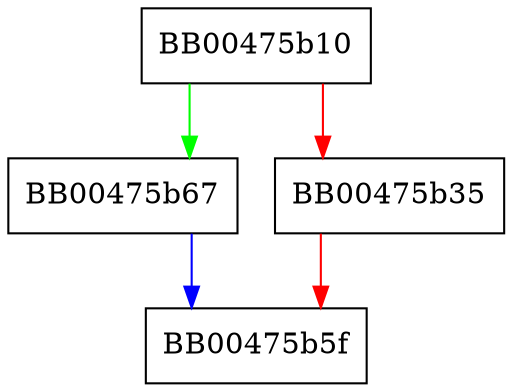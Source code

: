 digraph ssl_new {
  node [shape="box"];
  graph [splines=ortho];
  BB00475b10 -> BB00475b67 [color="green"];
  BB00475b10 -> BB00475b35 [color="red"];
  BB00475b35 -> BB00475b5f [color="red"];
  BB00475b67 -> BB00475b5f [color="blue"];
}